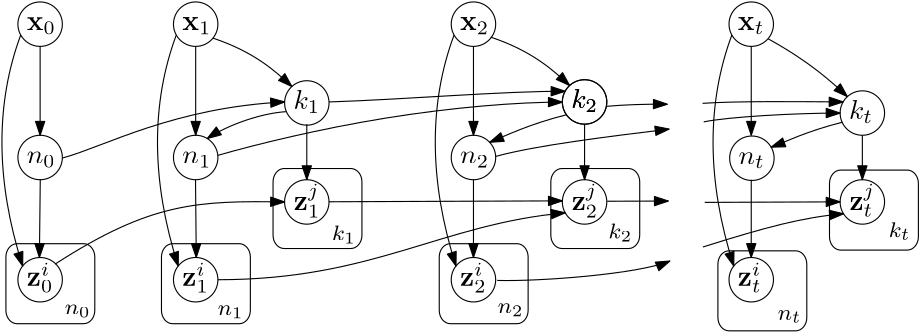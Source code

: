 <?xml version="1.0"?>
<!DOCTYPE ipe SYSTEM "ipe.dtd">
<ipe version="70206" creator="Ipe 7.2.7">
<info created="D:20171229141449" modified="D:20171229144141"/>
<ipestyle name="basic">
<symbol name="arrow/arc(spx)">
<path stroke="sym-stroke" fill="sym-stroke" pen="sym-pen">
0 0 m
-1 0.333 l
-1 -0.333 l
h
</path>
</symbol>
<symbol name="arrow/farc(spx)">
<path stroke="sym-stroke" fill="white" pen="sym-pen">
0 0 m
-1 0.333 l
-1 -0.333 l
h
</path>
</symbol>
<symbol name="arrow/ptarc(spx)">
<path stroke="sym-stroke" fill="sym-stroke" pen="sym-pen">
0 0 m
-1 0.333 l
-0.8 0 l
-1 -0.333 l
h
</path>
</symbol>
<symbol name="arrow/fptarc(spx)">
<path stroke="sym-stroke" fill="white" pen="sym-pen">
0 0 m
-1 0.333 l
-0.8 0 l
-1 -0.333 l
h
</path>
</symbol>
<symbol name="mark/circle(sx)" transformations="translations">
<path fill="sym-stroke">
0.6 0 0 0.6 0 0 e
0.4 0 0 0.4 0 0 e
</path>
</symbol>
<symbol name="mark/disk(sx)" transformations="translations">
<path fill="sym-stroke">
0.6 0 0 0.6 0 0 e
</path>
</symbol>
<symbol name="mark/fdisk(sfx)" transformations="translations">
<group>
<path fill="sym-fill">
0.5 0 0 0.5 0 0 e
</path>
<path fill="sym-stroke" fillrule="eofill">
0.6 0 0 0.6 0 0 e
0.4 0 0 0.4 0 0 e
</path>
</group>
</symbol>
<symbol name="mark/box(sx)" transformations="translations">
<path fill="sym-stroke" fillrule="eofill">
-0.6 -0.6 m
0.6 -0.6 l
0.6 0.6 l
-0.6 0.6 l
h
-0.4 -0.4 m
0.4 -0.4 l
0.4 0.4 l
-0.4 0.4 l
h
</path>
</symbol>
<symbol name="mark/square(sx)" transformations="translations">
<path fill="sym-stroke">
-0.6 -0.6 m
0.6 -0.6 l
0.6 0.6 l
-0.6 0.6 l
h
</path>
</symbol>
<symbol name="mark/fsquare(sfx)" transformations="translations">
<group>
<path fill="sym-fill">
-0.5 -0.5 m
0.5 -0.5 l
0.5 0.5 l
-0.5 0.5 l
h
</path>
<path fill="sym-stroke" fillrule="eofill">
-0.6 -0.6 m
0.6 -0.6 l
0.6 0.6 l
-0.6 0.6 l
h
-0.4 -0.4 m
0.4 -0.4 l
0.4 0.4 l
-0.4 0.4 l
h
</path>
</group>
</symbol>
<symbol name="mark/cross(sx)" transformations="translations">
<group>
<path fill="sym-stroke">
-0.43 -0.57 m
0.57 0.43 l
0.43 0.57 l
-0.57 -0.43 l
h
</path>
<path fill="sym-stroke">
-0.43 0.57 m
0.57 -0.43 l
0.43 -0.57 l
-0.57 0.43 l
h
</path>
</group>
</symbol>
<symbol name="arrow/fnormal(spx)">
<path stroke="sym-stroke" fill="white" pen="sym-pen">
0 0 m
-1 0.333 l
-1 -0.333 l
h
</path>
</symbol>
<symbol name="arrow/pointed(spx)">
<path stroke="sym-stroke" fill="sym-stroke" pen="sym-pen">
0 0 m
-1 0.333 l
-0.8 0 l
-1 -0.333 l
h
</path>
</symbol>
<symbol name="arrow/fpointed(spx)">
<path stroke="sym-stroke" fill="white" pen="sym-pen">
0 0 m
-1 0.333 l
-0.8 0 l
-1 -0.333 l
h
</path>
</symbol>
<symbol name="arrow/linear(spx)">
<path stroke="sym-stroke" pen="sym-pen">
-1 0.333 m
0 0 l
-1 -0.333 l
</path>
</symbol>
<symbol name="arrow/fdouble(spx)">
<path stroke="sym-stroke" fill="white" pen="sym-pen">
0 0 m
-1 0.333 l
-1 -0.333 l
h
-1 0 m
-2 0.333 l
-2 -0.333 l
h
</path>
</symbol>
<symbol name="arrow/double(spx)">
<path stroke="sym-stroke" fill="sym-stroke" pen="sym-pen">
0 0 m
-1 0.333 l
-1 -0.333 l
h
-1 0 m
-2 0.333 l
-2 -0.333 l
h
</path>
</symbol>
<pen name="heavier" value="0.8"/>
<pen name="fat" value="1.2"/>
<pen name="ultrafat" value="2"/>
<symbolsize name="large" value="5"/>
<symbolsize name="small" value="2"/>
<symbolsize name="tiny" value="1.1"/>
<arrowsize name="large" value="10"/>
<arrowsize name="small" value="5"/>
<arrowsize name="tiny" value="3"/>
<color name="red" value="1 0 0"/>
<color name="green" value="0 1 0"/>
<color name="blue" value="0 0 1"/>
<color name="yellow" value="1 1 0"/>
<color name="orange" value="1 0.647 0"/>
<color name="gold" value="1 0.843 0"/>
<color name="purple" value="0.627 0.125 0.941"/>
<color name="gray" value="0.745"/>
<color name="brown" value="0.647 0.165 0.165"/>
<color name="navy" value="0 0 0.502"/>
<color name="pink" value="1 0.753 0.796"/>
<color name="seagreen" value="0.18 0.545 0.341"/>
<color name="turquoise" value="0.251 0.878 0.816"/>
<color name="violet" value="0.933 0.51 0.933"/>
<color name="darkblue" value="0 0 0.545"/>
<color name="darkcyan" value="0 0.545 0.545"/>
<color name="darkgray" value="0.663"/>
<color name="darkgreen" value="0 0.392 0"/>
<color name="darkmagenta" value="0.545 0 0.545"/>
<color name="darkorange" value="1 0.549 0"/>
<color name="darkred" value="0.545 0 0"/>
<color name="lightblue" value="0.678 0.847 0.902"/>
<color name="lightcyan" value="0.878 1 1"/>
<color name="lightgray" value="0.827"/>
<color name="lightgreen" value="0.565 0.933 0.565"/>
<color name="lightyellow" value="1 1 0.878"/>
<dashstyle name="dashed" value="[4] 0"/>
<dashstyle name="dotted" value="[1 3] 0"/>
<dashstyle name="dash dotted" value="[4 2 1 2] 0"/>
<dashstyle name="dash dot dotted" value="[4 2 1 2 1 2] 0"/>
<textsize name="large" value="\large"/>
<textsize name="Large" value="\Large"/>
<textsize name="LARGE" value="\LARGE"/>
<textsize name="huge" value="\huge"/>
<textsize name="Huge" value="\Huge"/>
<textsize name="small" value="\small"/>
<textsize name="footnote" value="\footnotesize"/>
<textsize name="tiny" value="\tiny"/>
<textstyle name="center" begin="\begin{center}" end="\end{center}"/>
<textstyle name="itemize" begin="\begin{itemize}" end="\end{itemize}"/>
<textstyle name="item" begin="\begin{itemize}\item{}" end="\end{itemize}"/>
<gridsize name="4 pts" value="4"/>
<gridsize name="8 pts (~3 mm)" value="8"/>
<gridsize name="16 pts (~6 mm)" value="16"/>
<gridsize name="32 pts (~12 mm)" value="32"/>
<gridsize name="10 pts (~3.5 mm)" value="10"/>
<gridsize name="20 pts (~7 mm)" value="20"/>
<gridsize name="14 pts (~5 mm)" value="14"/>
<gridsize name="28 pts (~10 mm)" value="28"/>
<gridsize name="56 pts (~20 mm)" value="56"/>
<anglesize name="90 deg" value="90"/>
<anglesize name="60 deg" value="60"/>
<anglesize name="45 deg" value="45"/>
<anglesize name="30 deg" value="30"/>
<anglesize name="22.5 deg" value="22.5"/>
<opacity name="10%" value="0.1"/>
<opacity name="30%" value="0.3"/>
<opacity name="50%" value="0.5"/>
<opacity name="75%" value="0.75"/>
<tiling name="falling" angle="-60" step="4" width="1"/>
<tiling name="rising" angle="30" step="4" width="1"/>
</ipestyle>
<page>
<layer name="alpha"/>
<view layers="alpha" active="alpha"/>
<text layer="alpha" matrix="1 0 0 1 -16.8227 -106.149" transformations="translations" pos="112 768" stroke="black" type="label" width="9.561" height="8.233" depth="2.47" valign="baseline" style="math">\mathbf{z}_0^i</text>
<path matrix="0.5 0 0 0.5 36 280" stroke="black">
16 0 0 16 128 768 e
</path>
<text matrix="1 0 0 1 -16.8227 -62.1491" transformations="translations" pos="112 768" stroke="black" type="label" width="10.449" height="4.294" depth="1.49" valign="baseline" style="math">n_0</text>
<path matrix="0.5 0 0 0.5 36 324" stroke="black">
16 0 0 16 128 768 e
</path>
<text matrix="1 0 0 1 -16.8227 -14.149" transformations="translations" pos="112 768" stroke="black" type="label" width="13.837" height="4.432" depth="1.49" valign="baseline">$\mathbf{x}_0$
</text>
<path matrix="0.5 0 0 0.5 36 372" stroke="black">
16 0 0 16 128 768 e
</path>
<text matrix="1 0 0 1 -35.1474 -100.525" transformations="translations" pos="144 752" stroke="black" type="label" width="9.289" height="3.439" depth="1.1" valign="baseline" size="footnote" style="math">n_0</text>
<path stroke="black" arrow="normal/small">
100.05 700.135 m
99.7381 671.996 l
</path>
<text matrix="1 0 0 1 39.1773 -106.149" transformations="translations" pos="112 768" stroke="black" type="label" width="9.561" height="8.233" depth="2.47" valign="baseline" style="math">\mathbf{z}_1^i</text>
<path matrix="0.5 0 0 0.5 92 280" stroke="black">
16 0 0 16 128 768 e
</path>
<text matrix="1 0 0 1 39.1773 -62.1486" transformations="translations" pos="112 768" stroke="black" type="label" width="10.449" height="4.294" depth="1.49" valign="baseline" style="math">n_1</text>
<path matrix="0.5 0 0 0.5 92 324" stroke="black">
16 0 0 16 128 768 e
</path>
<text matrix="1 0 0 1 39.1773 -14.1485" transformations="translations" pos="112 768" stroke="black" type="label" width="13.837" height="4.432" depth="1.49" valign="baseline">$\mathbf{x}_1$
</text>
<path matrix="0.5 0 0 0.5 92 372" stroke="black">
16 0 0 16 128 768 e
</path>
<text matrix="1 0 0 1 19.9058 -100.807" transformations="translations" pos="144 752" stroke="black" type="label" width="9.289" height="3.439" depth="1.1" valign="baseline" size="footnote" style="math">n_1</text>
<path stroke="black" arrow="normal/small">
155.937 700 m
156.208 671.997 l
</path>
<text matrix="1 0 0 1 79.3474 -78.9089" transformations="translations" pos="112 768" stroke="black" type="label" width="9.561" height="9.409" depth="2.65" valign="baseline" style="math">\mathbf{z}_1^j</text>
<path matrix="0.5 0 0 0.5 132 308" stroke="black">
16 0 0 16 128 768 e
</path>
<text matrix="1 0 0 1 79.1854 -42.5096" transformations="translations" pos="112 768" stroke="black" type="label" width="9.656" height="6.923" depth="1.49" valign="baseline" style="math">k_1</text>
<path matrix="0.5 0 0 0.5 132.008 343.639" stroke="black">
16 0 0 16 128 768 e
</path>
<text matrix="1 0 0 1 61.0545 -73.8564" transformations="translations" pos="144 752" stroke="black" type="label" width="8.56" height="5.542" depth="1.1" valign="baseline" size="footnote" style="math">k_1</text>
<path stroke="black" arrow="normal/small">
196 720 m
196 700 l
</path>
<path stroke="black" arrow="normal/small">
107.997 707.794 m
123.476 712.033
147.989 725.98
188 728 c
</path>
<text matrix="1 0 0 1 139.177 -106.148" transformations="translations" pos="112 768" stroke="black" type="label" width="9.561" height="8.233" depth="2.47" valign="baseline" style="math">\mathbf{z}_2^i</text>
<path matrix="0.5 0 0 0.5 192 280" stroke="black">
16 0 0 16 128 768 e
</path>
<text matrix="1 0 0 1 139.178 -62.1486" transformations="translations" pos="112 768" stroke="black" type="label" width="10.449" height="4.294" depth="1.49" valign="baseline" style="math">n_2</text>
<path matrix="0.5 0 0 0.5 192 324" stroke="black">
16 0 0 16 128 768 e
</path>
<text matrix="1 0 0 1 139.177 -14.1485" transformations="translations" pos="112 768" stroke="black" type="label" width="13.837" height="4.432" depth="1.49" valign="baseline">$\mathbf{x}_2$
</text>
<path matrix="0.5 0 0 0.5 192 372" stroke="black">
16 0 0 16 128 768 e
</path>
<text matrix="1 0 0 1 120.737 -100.09" transformations="translations" pos="144 752" stroke="black" type="label" width="9.289" height="3.439" depth="1.1" valign="baseline" size="footnote" style="math">n_2</text>
<path stroke="black" arrow="normal/small">
256 700 m
256 672 l
</path>
<text matrix="1 0 0 1 179.347 -78.9079" transformations="translations" pos="112 768" stroke="black" type="label" width="9.561" height="9.409" depth="2.65" valign="baseline" style="math">\mathbf{z}_2^j</text>
<path matrix="0.5 0 0 0.5 232 308" stroke="black">
16 0 0 16 128 768 e
</path>
<text matrix="1 0 0 1 179.177 -42.1489" transformations="translations" pos="112 768" stroke="black" type="label" width="9.656" height="6.923" depth="1.49" valign="baseline" style="math">k_2</text>
<path matrix="0.5 0 0 0.5 232 344" stroke="black">
16 0 0 16 128 768 e
</path>
<text matrix="1 0 0 1 160.61 -73.1828" transformations="translations" pos="144 752" stroke="black" type="label" width="8.56" height="5.542" depth="1.1" valign="baseline" size="footnote" style="math">k_2</text>
<path stroke="black" arrow="normal/small">
296 720 m
296 700 l
</path>
<path stroke="black" arrow="normal/small">
163.964 708.761 m
177.89 712.796
224 724
272 728
288 727.927 c
</path>
<path matrix="1 0 0 1.2 187.85 -164.768" stroke="black">
96 720 m
96 704 l
4 0 0 4 100 704 100 700 a
124 700 l
4 0 0 4 124 704 128 704 a
128 720 l
4 0 0 4 124 720 124 724 a
100 724 l
4 0 0 4 100 720 96 720 a
h
</path>
<path stroke="black" arrow="normal/small">
204 728 m
229.89 728.796
268 732
288.977 731.831 c
</path>
<path stroke="black" arrow="normal/small">
105.373 669.617 m
140 692
156.885 692.453
188 692 c
</path>
<path stroke="black" arrow="normal/small">
164 664 m
220 664
244 684
289.022 688.088 c
</path>
<path stroke="black" arrow="normal/small">
203.965 692.065 m
288.01 692.391 l
</path>
<text matrix="1 0 0 1 239.177 -106.149" transformations="translations" pos="112 768" stroke="black" type="label" width="8.6" height="8.233" depth="2.46" valign="baseline" style="math">\mathbf{z}_t^i</text>
<path matrix="0.5 0 0 0.5 292 280" stroke="black">
16 0 0 16 128 768 e
</path>
<text matrix="1 0 0 1 239.41 -62.4186" transformations="translations" pos="112 768" stroke="black" type="label" width="9.488" height="4.294" depth="1.49" valign="baseline" style="math">n_t</text>
<path matrix="0.5 0 0 0.5 292.233 323.73" stroke="black">
16 0 0 16 128 768 e
</path>
<text matrix="1 0 0 1 239.177 -14.1485" transformations="translations" pos="112 768" stroke="black" type="label" width="12.875" height="4.432" depth="1.49" valign="baseline">$\mathbf{x}_t$
</text>
<path matrix="0.5 0 0 0.5 292 372" stroke="black">
16 0 0 16 128 768 e
</path>
<text matrix="1 0 0 1 221.5 -102.513" transformations="translations" pos="144 752" stroke="black" type="label" width="8.487" height="3.438" depth="0.99" valign="baseline" size="footnote" style="math">n_t</text>
<path stroke="black" arrow="normal/small">
356 700 m
356 672 l
</path>
<text matrix="1 0 0 1 279.347 -78.9079" transformations="translations" pos="112 768" stroke="black" type="label" width="9.29" height="9.404" depth="2.45" valign="baseline" style="math">\mathbf{z}_t^j</text>
<path matrix="0.5 0 0 0.5 332 308" stroke="black">
16 0 0 16 128 768 e
</path>
<text matrix="1 0 0 1 279.177 -46.1489" transformations="translations" pos="112 768" stroke="black" type="label" width="8.694" height="6.923" depth="1.49" valign="baseline" style="math">k_t</text>
<path matrix="0.5 0 0 0.5 332 340" stroke="black">
16 0 0 16 128 768 e
</path>
<text matrix="1 0 0 1 261.485 -72.7397" transformations="translations" pos="144 752" stroke="black" type="label" width="7.758" height="5.541" depth="0.99" valign="baseline" size="footnote" style="math">k_t</text>
<path stroke="black" arrow="normal/small">
396 716 m
396 700 l
</path>
<path matrix="1 0 0 1.2 288.172 -165.329" stroke="black">
96 720 m
96 704 l
4 0 0 4 100 704 100 700 a
124 700 l
4 0 0 4 124 704 128 704 a
128 720 l
4 0 0 4 124 720 124 724 a
100 724 l
4 0 0 4 100 720 96 720 a
h
</path>
<path stroke="black" arrow="normal/small">
339.251 691.841 m
388 692.03 l
</path>
<path stroke="black" arrow="normal/small">
303.843 726.422 m
313.927 727.297
325.794 727.178 c
</path>
<path stroke="black" arrow="normal/small">
338.477 727.499 m
350.449 728.339
372.656 728.118
389.077 728.01 c
</path>
<path matrix="1.06846 0 0 1 52.919 -73.775" stroke="black" arrow="normal/small">
197.57 782.175 m
211.496 786.21
234.951 789.227
256 792 c
</path>
<path stroke="black" arrow="normal/small">
338.888 720.823 m
348.028 722.676
372 724
388 724 c
</path>
<path matrix="1.2187 0 0 1 14.4573 -73.775" stroke="black" arrow="normal/small">
237.71 766.028 m
255.764 766.098 l
</path>
<path matrix="1 0 0 1 66.4442 -73.775" stroke="black" arrow="normal/small">
198.093 737.52 m
213.146 737.077
249.005 739.784
260.275 744.5 c
</path>
<path stroke="black" arrow="normal/small">
338.592 675.784 m
361.462 682.988
374.711 686.498
389.227 687.742 c
</path>
<path stroke="black" arrow="normal/small">
100 748 m
100 716 l
</path>
<text matrix="1 0 0 1 179.177 -42.1489" transformations="translations" pos="112 768" stroke="black" type="label" width="9.656" height="6.923" depth="1.49" valign="baseline" style="math">k_2</text>
<path matrix="0.5 0 0 0.5 232 344" stroke="black">
16 0 0 16 128 768 e
</path>
<path matrix="1 0 0 1.2 248 -194.4" stroke="black">
96 720 m
96 704 l
4 0 0 4 100 704 100 700 a
124 700 l
4 0 0 4 124 704 128 704 a
128 720 l
4 0 0 4 124 720 124 724 a
100 724 l
4 0 0 4 100 720 96 720 a
h
</path>
<path matrix="1 0 0 1.2 147.68 -191.829" stroke="black">
96 720 m
96 704 l
4 0 0 4 100 704 100 700 a
124 700 l
4 0 0 4 124 704 128 704 a
128 720 l
4 0 0 4 124 720 124 724 a
100 724 l
4 0 0 4 100 720 96 720 a
h
</path>
<path matrix="1 0 0 1.2 87.8504 -164.769" stroke="black">
96 720 m
96 704 l
4 0 0 4 100 704 100 700 a
124 700 l
4 0 0 4 124 704 128 704 a
128 720 l
4 0 0 4 124 720 124 724 a
100 724 l
4 0 0 4 100 720 96 720 a
h
</path>
<path matrix="1 0 0 1.2 47.6803 -191.829" stroke="black">
96 720 m
96 704 l
4 0 0 4 100 704 100 700 a
124 700 l
4 0 0 4 124 704 128 704 a
128 720 l
4 0 0 4 124 720 124 724 a
100 724 l
4 0 0 4 100 720 96 720 a
h
</path>
<path matrix="1 0 0 1.2 -8.3194 -191.829" stroke="black">
96 720 m
96 704 l
4 0 0 4 100 704 100 700 a
124 700 l
4 0 0 4 124 704 128 704 a
128 720 l
4 0 0 4 124 720 124 724 a
100 724 l
4 0 0 4 100 720 96 720 a
h
</path>
<path stroke="black" arrow="normal/small">
93.0208 752.09 m
84.048 728.046
83.7161 700.046
93.7129 668.947 c
</path>
<path matrix="1 0 0 1 56 0" stroke="black" arrow="normal/small">
93.0208 752.09 m
84.048 728.046
83.7161 700.046
93.7129 668.947 c
</path>
<path matrix="1 0 0 1 156 0" stroke="black" arrow="normal/small">
93.0208 752.09 m
84.048 728.046
83.7161 700.046
93.7129 668.947 c
</path>
<path matrix="1 0 0 1 256 0" stroke="black" arrow="normal/small">
93.0208 752.09 m
84.048 728.046
83.7161 700.046
93.7129 668.947 c
</path>
<path stroke="black" arrow="normal/small">
188.648 724.505 m
180 724
168 720
160.165 714.831 c
</path>
<path stroke="black" arrow="normal/small">
289.468 723.381 m
276 720
268 716
261.832 713.476 c
</path>
<path stroke="black" arrow="normal/small">
156 748 m
156 716 l
</path>
<path stroke="black" arrow="normal/small">
256 748 m
256 716 l
</path>
<path stroke="black" arrow="normal/small">
356 748 m
356 716 l
</path>
<path stroke="black" arrow="normal/small">
388.817 720.706 m
376 717.49
368 713.49
363.168 711.717 c
</path>
<path stroke="black" arrow="normal/small">
162.222 750.972 m
177.371 745.917
184.943 738.836
190.622 733.555 c
</path>
<path matrix="1 0 0 1 99.992 0.361" stroke="black" arrow="normal/small">
162.222 750.972 m
177.371 745.917
184.943 738.836
190.622 733.555 c
</path>
<path stroke="black" arrow="normal/small">
362.044 750.759 m
377.363 742.278
384.935 735.197
390.614 729.916 c
</path>
</page>
</ipe>
